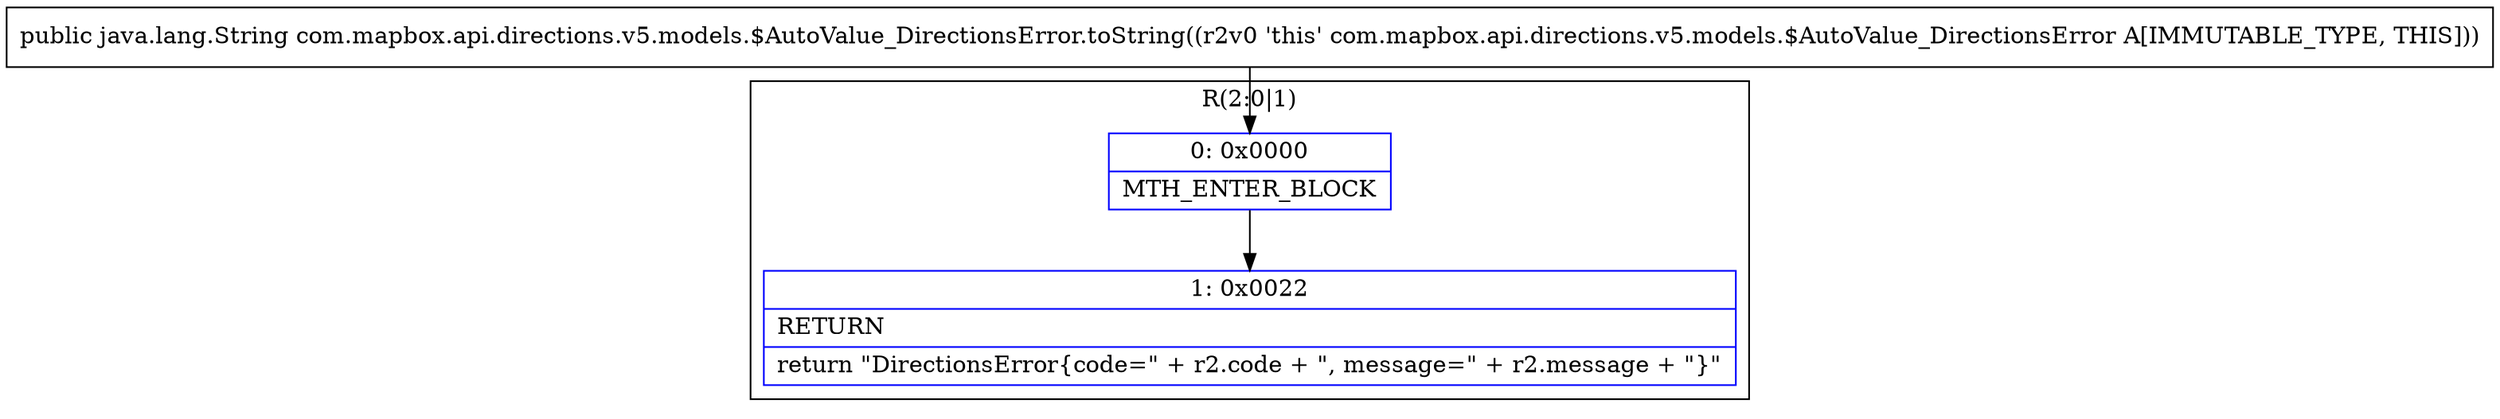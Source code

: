 digraph "CFG forcom.mapbox.api.directions.v5.models.$AutoValue_DirectionsError.toString()Ljava\/lang\/String;" {
subgraph cluster_Region_863281100 {
label = "R(2:0|1)";
node [shape=record,color=blue];
Node_0 [shape=record,label="{0\:\ 0x0000|MTH_ENTER_BLOCK\l}"];
Node_1 [shape=record,label="{1\:\ 0x0022|RETURN\l|return \"DirectionsError\{code=\" + r2.code + \", message=\" + r2.message + \"\}\"\l}"];
}
MethodNode[shape=record,label="{public java.lang.String com.mapbox.api.directions.v5.models.$AutoValue_DirectionsError.toString((r2v0 'this' com.mapbox.api.directions.v5.models.$AutoValue_DirectionsError A[IMMUTABLE_TYPE, THIS])) }"];
MethodNode -> Node_0;
Node_0 -> Node_1;
}

